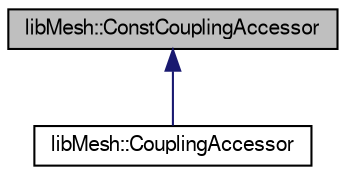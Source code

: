 digraph "libMesh::ConstCouplingAccessor"
{
  edge [fontname="FreeSans",fontsize="10",labelfontname="FreeSans",labelfontsize="10"];
  node [fontname="FreeSans",fontsize="10",shape=record];
  Node1 [label="libMesh::ConstCouplingAccessor",height=0.2,width=0.4,color="black", fillcolor="grey75", style="filled", fontcolor="black"];
  Node1 -> Node2 [dir="back",color="midnightblue",fontsize="10",style="solid",fontname="FreeSans"];
  Node2 [label="libMesh::CouplingAccessor",height=0.2,width=0.4,color="black", fillcolor="white", style="filled",URL="$classlibMesh_1_1CouplingAccessor.html"];
}
